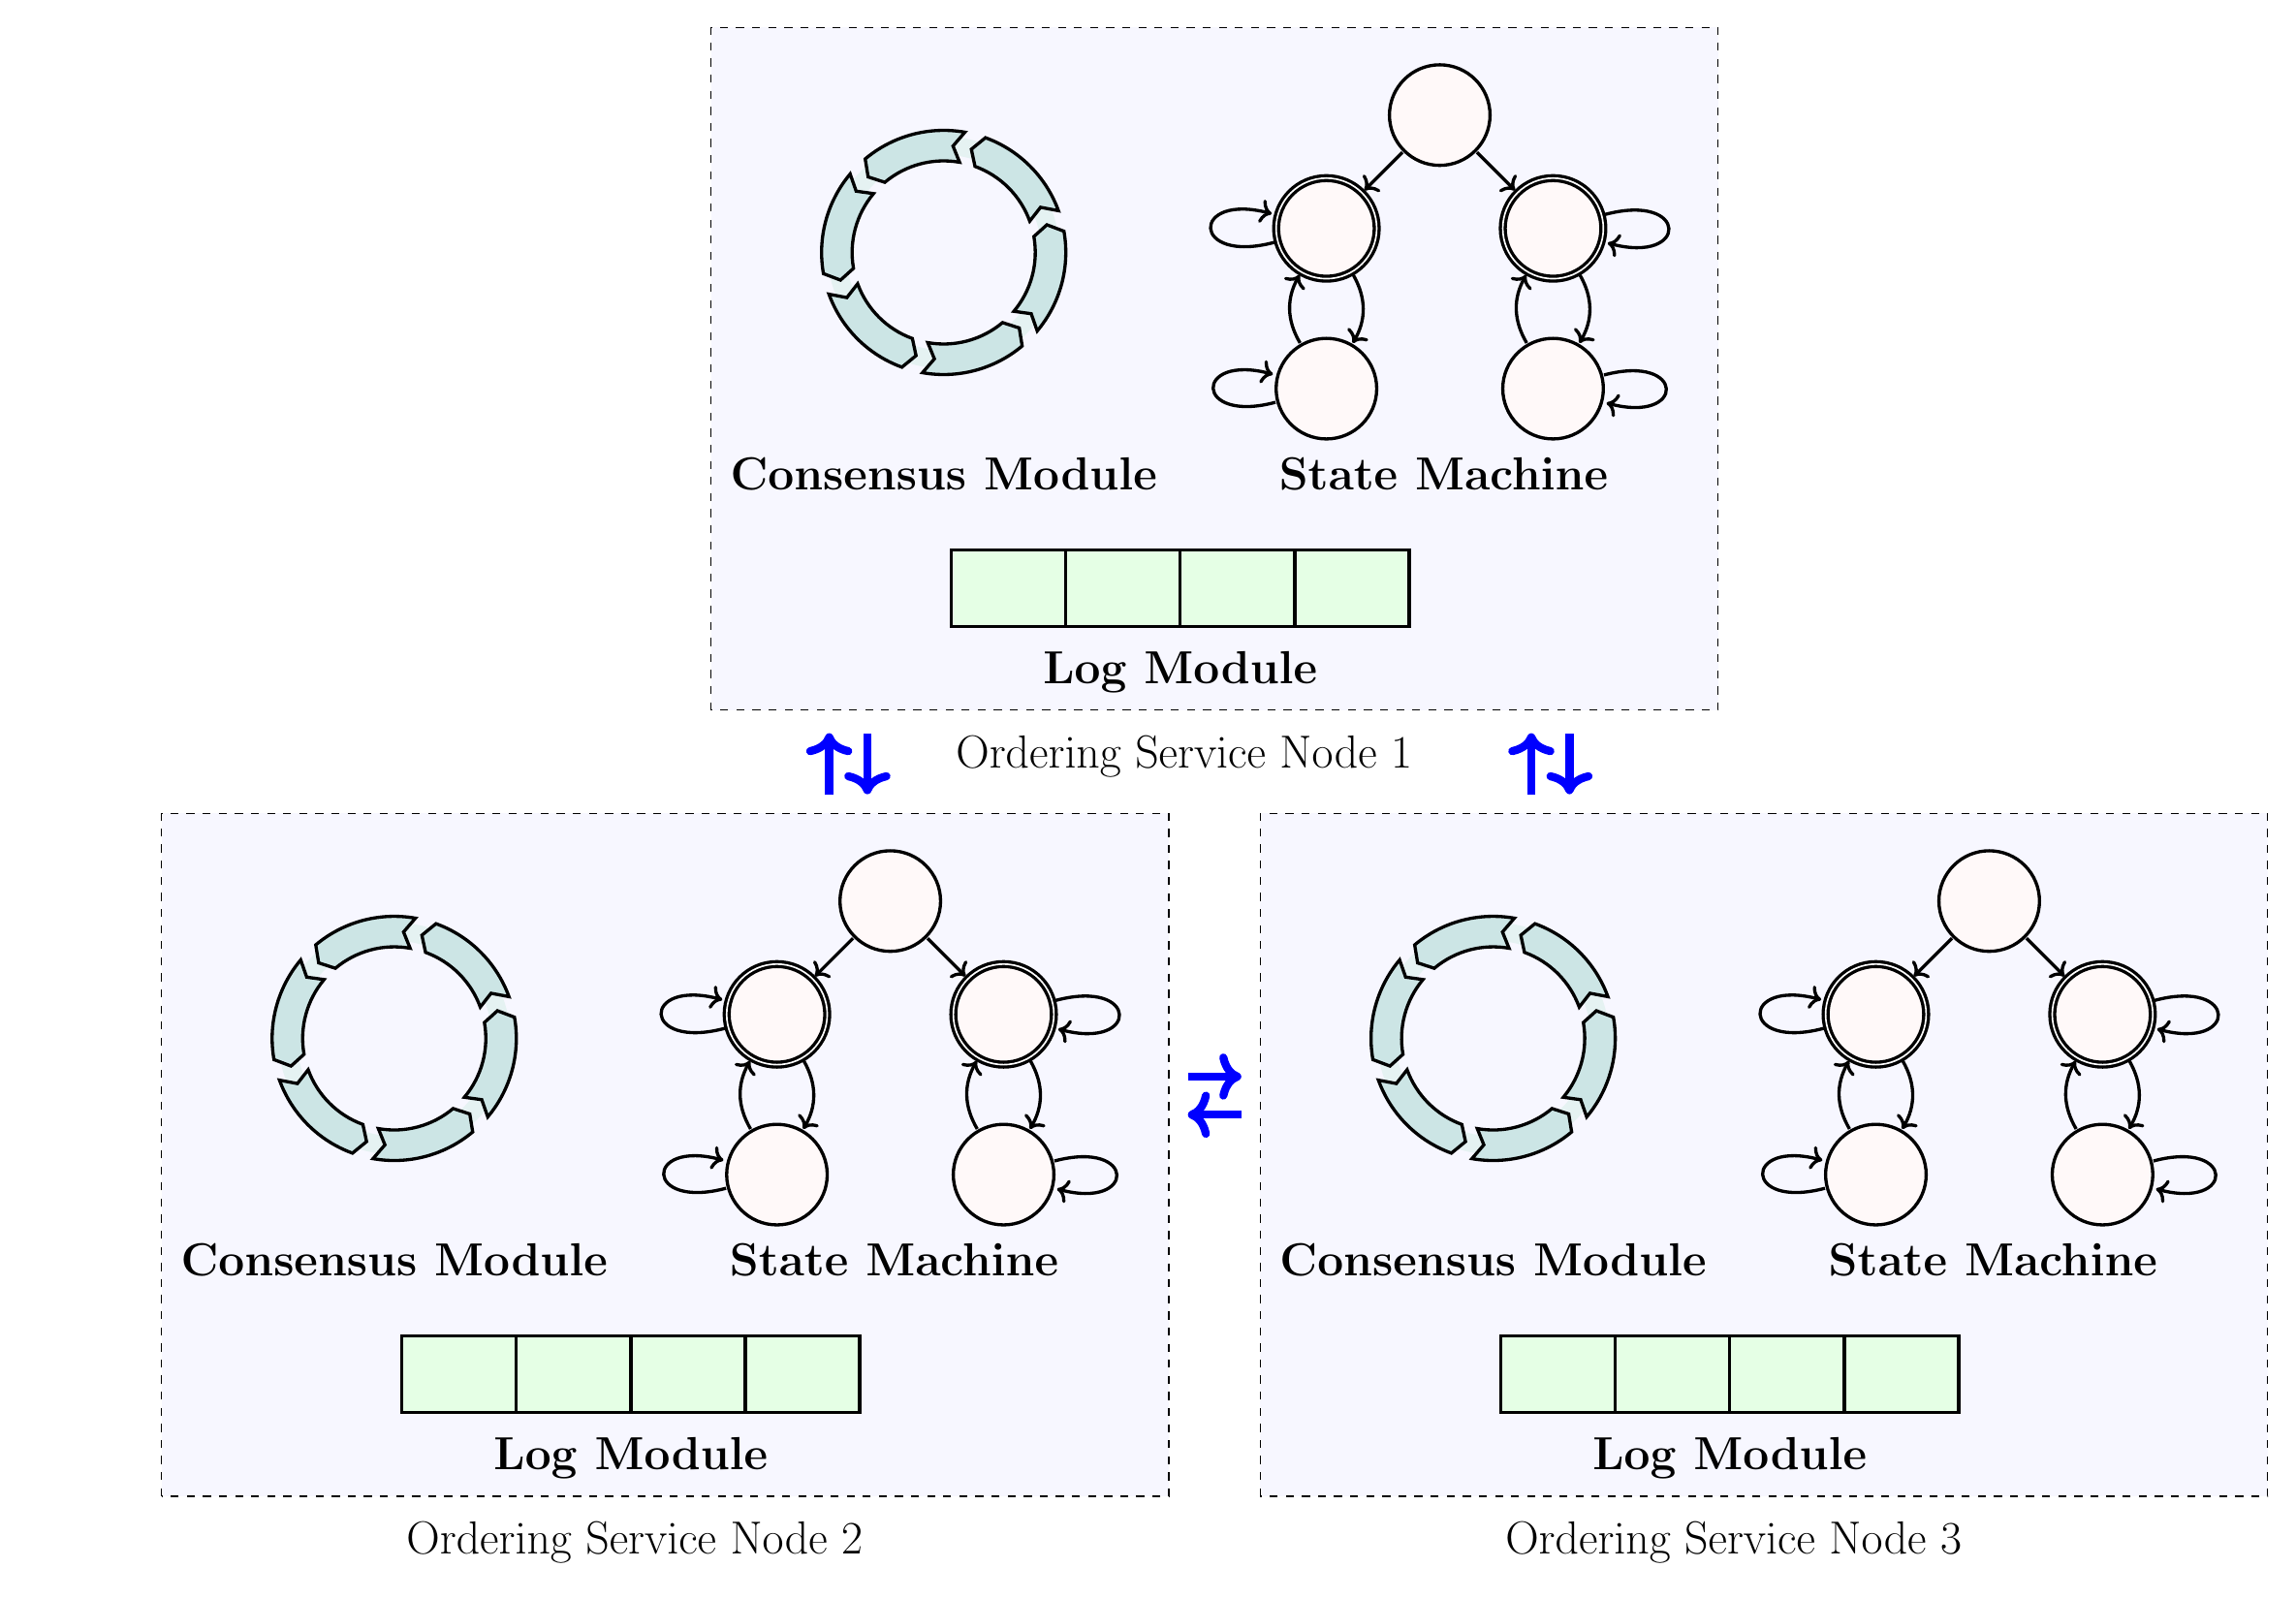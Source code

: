\usetikzlibrary{decorations.text}

% dependencies for consensus
\newcommand*{\mytextstyle}{\sffamily\Large\bfseries\color{black!85}}
\newcommand{\arcarrow}[8]{%

% definitions for consensus
\pgfmathsetmacro{\rin}{#1}
\pgfmathsetmacro{\rmid}{#2}
\pgfmathsetmacro{\rout}{#3}
\pgfmathsetmacro{\astart}{#4}
\pgfmathsetmacro{\aend}{#5}
\pgfmathsetmacro{\atip}{#6}
\fill[#7] (\astart:\rin) arc (\astart:\aend:\rin)
       -- (\aend+\atip:\rmid) -- (\aend:\rout) arc (\aend:\astart:\rout)
       -- (\astart+\atip:\rmid) -- cycle;
\path[font = \sffamily, decoration = {text along path, text = {|\mytextstyle|#8},
    text align = {align = center}, raise = -0.5ex}, decorate]
    (\astart+\atip:\rmid) arc (\astart+\atip:\aend+\atip:\rmid);
}

% dependencies for state machine
\usetikzlibrary{automata, positioning, arrows}

% definition for state machine
\tikzstyle{every state}=[fill={rgb:pink,1; white,10}, node distance=1.4cm,auto, very thick]

% ----------------------Moduler 1: Consensus--------------------------------------------
\tikzset{
	consensus_mod/.pic = {
	% draw scope 0.4
	\begin{scope}[scale=0.4]

	% draw line
	\fill[even odd rule,teal!10] circle (3.8) circle (3.2);
  	\foreach \x in {0,60,...,300} {
    		\arcarrow{3}{3.5}{4}{\x+20}{\x+70}{5}{teal!20, draw = black, very thick}{};
	}

	\end{scope}
	}
}

% ----------------------Moduler 2: State Machine--------------------------------------------
\tikzset{
	state_machine_mod/.pic = {
	% draw scope 0.4
	\begin{scope}[scale=1]

	% draw line
	\node[state, scale=1.5] (s) {$$};
	\node[state,accepting,scale=1.5] (q_1) [below left of=s] {$$};
	\node[state,scale=1.5] (q_2) [below of=q_1] {$$};
	\node[state,accepting,scale=1.5] (r_1) [below right of=s] {$$};
	\node[state,scale=1.5] (r_2) [below of=r_1]     {$$};
  
	\path[->, very thick] (s) edge node {} (q_1)
        		 edge node {} (r_1)
  			(q_1) edge [loop left]  node {} ()
        		edge [bend left]  node {} (q_2)
  			(q_2) edge [loop left]  node {} ()
        		edge [bend left]  node {} (q_1)
  			(r_1) edge [loop right] node {} ()
        		edge [bend left]  node {} (r_2)
  			(r_2) edge [loop right] node {} ()
        		edge [bend left]  node {} (r_1);
	\end{scope}
	}
}

% ----------------------Moduler 3: Log System--------------------------------------------
\tikzset{
	log_mod/.pic = {
	% draw scope 0.4
	\begin{scope}[scale=1]
	% draw line
	\draw [fill=green!10, very thick](0,0) rectangle (1.5,1);
	\draw [fill=green!10, very thick](1.5,0) rectangle (3,1);   
	\draw [fill=green!10, very thick](3,0) rectangle (4.5,1);  
	\draw [fill=green!10, very thick](4.5,0) rectangle (6,1);  
	\end{scope}
	}
}

% ----------------------Moduler 3: Log System--------------------------------------------
\tikzset{
	orderer_mod/.pic = {
	% draw scope 0.4
	\begin{scope}[scale=1]

	% draw line
	% the system
	\draw [fill=blue!3, dashed](-3.05,-6) rectangle (10.15,2.95);
	
	% the consensus module
	\pic at (0, 0) {consensus_mod};
	\node at (0,-2.9) {\LARGE \bf Consensus Module};
	
	% the state machine module
	\pic at (6.5, 1.8) {state_machine_mod};
	\node at (6.55,-2.9) {\LARGE \bf State Machine};
	
	% the logs system
	\pic at (0.1, -4.9) {log_mod};
	\node at (3.1,-5.5) {\LARGE \bf Log Module};
	
	%\node at (3.15,-7) {\large \bf Ordering Service Node};
	
	\end{scope}
	}
}

% ----------------------Main--------------------------------------------
\begin{tikzpicture}

	% The ordering service
	\pic at (21, 11-0.7) {orderer_mod};
	\node at (24.15, 4-0.3) {\LARGE Ordering Service Node 1};
	
	\pic at (14-0.2, 0) {orderer_mod};
	\node at (17.15-0.2,-6.6) {\LARGE Ordering Service Node 2};
	
	\pic at (28+0.2, 0) {orderer_mod};
	\node at (31.15+0.2,-6.6) {\LARGE Ordering Service Node 3};
	
	\draw [->, line width=3pt, draw=blue](19.5,3.2) -- (19.5,4);
   	\draw [<-, line width=3pt, draw=blue](20,3.2) -- (20,4);

	\draw [->, line width=3pt, draw=blue](28.7,3.2) -- (28.7,4);
	\draw [<-, line width=3pt, draw=blue](29.2,3.2) -- (29.2,4);

	\draw [->, line width=3pt, draw=blue](24.2,-0.5) -- (24.9,-0.5);
	\draw [<-, line width=3pt, draw=blue](24.2,-1) -- (24.9,-1);

	% \draw [dashed](-3.25,-7.5) rectangle (38.35,3.15);
	
\end{tikzpicture}